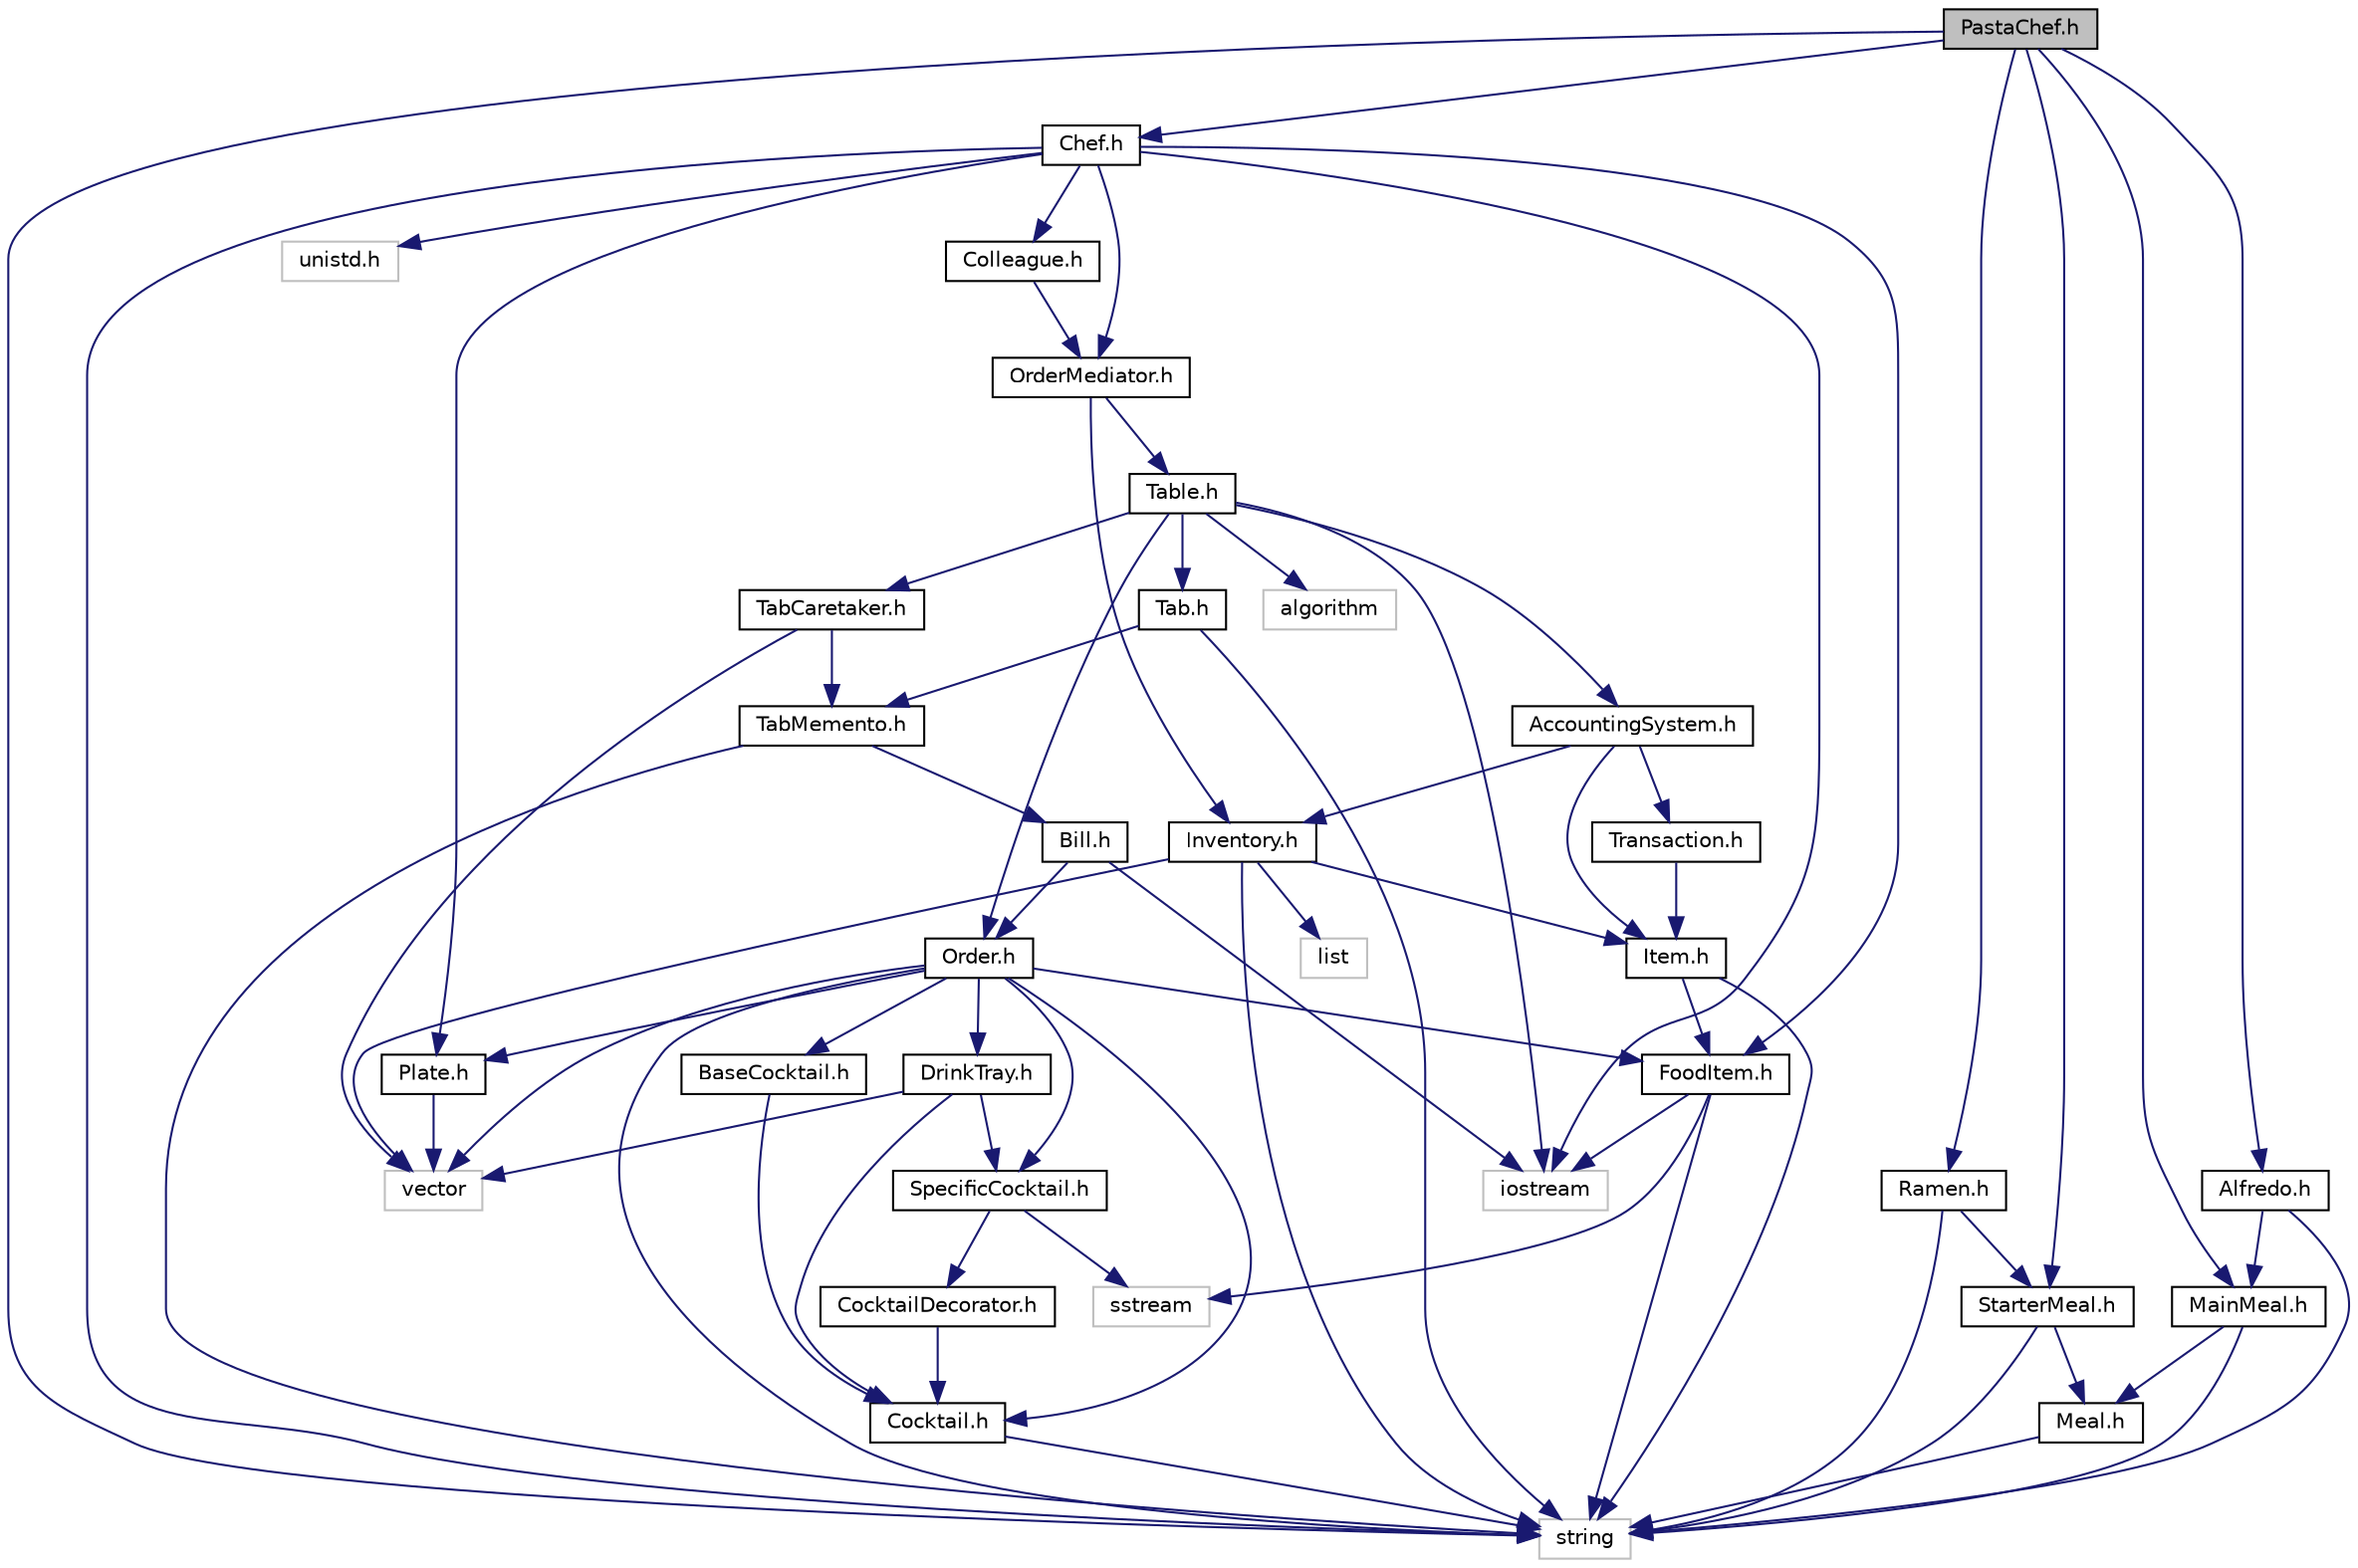 digraph "PastaChef.h"
{
 // LATEX_PDF_SIZE
  edge [fontname="Helvetica",fontsize="10",labelfontname="Helvetica",labelfontsize="10"];
  node [fontname="Helvetica",fontsize="10",shape=record];
  Node1 [label="PastaChef.h",height=0.2,width=0.4,color="black", fillcolor="grey75", style="filled", fontcolor="black",tooltip="Header file for the PastaChef class, which is a concrete implementation of the Chef abstract class."];
  Node1 -> Node2 [color="midnightblue",fontsize="10",style="solid"];
  Node2 [label="string",height=0.2,width=0.4,color="grey75", fillcolor="white", style="filled",tooltip=" "];
  Node1 -> Node3 [color="midnightblue",fontsize="10",style="solid"];
  Node3 [label="Chef.h",height=0.2,width=0.4,color="black", fillcolor="white", style="filled",URL="$Chef_8h_source.html",tooltip=" "];
  Node3 -> Node4 [color="midnightblue",fontsize="10",style="solid"];
  Node4 [label="Colleague.h",height=0.2,width=0.4,color="black", fillcolor="white", style="filled",URL="$Colleague_8h_source.html",tooltip=" "];
  Node4 -> Node5 [color="midnightblue",fontsize="10",style="solid"];
  Node5 [label="OrderMediator.h",height=0.2,width=0.4,color="black", fillcolor="white", style="filled",URL="$OrderMediator_8h_source.html",tooltip=" "];
  Node5 -> Node6 [color="midnightblue",fontsize="10",style="solid"];
  Node6 [label="Table.h",height=0.2,width=0.4,color="black", fillcolor="white", style="filled",URL="$Table_8h_source.html",tooltip=" "];
  Node6 -> Node7 [color="midnightblue",fontsize="10",style="solid"];
  Node7 [label="Order.h",height=0.2,width=0.4,color="black", fillcolor="white", style="filled",URL="$Order_8h_source.html",tooltip=" "];
  Node7 -> Node2 [color="midnightblue",fontsize="10",style="solid"];
  Node7 -> Node8 [color="midnightblue",fontsize="10",style="solid"];
  Node8 [label="vector",height=0.2,width=0.4,color="grey75", fillcolor="white", style="filled",tooltip=" "];
  Node7 -> Node9 [color="midnightblue",fontsize="10",style="solid"];
  Node9 [label="FoodItem.h",height=0.2,width=0.4,color="black", fillcolor="white", style="filled",URL="$FoodItem_8h_source.html",tooltip=" "];
  Node9 -> Node2 [color="midnightblue",fontsize="10",style="solid"];
  Node9 -> Node10 [color="midnightblue",fontsize="10",style="solid"];
  Node10 [label="iostream",height=0.2,width=0.4,color="grey75", fillcolor="white", style="filled",tooltip=" "];
  Node9 -> Node11 [color="midnightblue",fontsize="10",style="solid"];
  Node11 [label="sstream",height=0.2,width=0.4,color="grey75", fillcolor="white", style="filled",tooltip=" "];
  Node7 -> Node12 [color="midnightblue",fontsize="10",style="solid"];
  Node12 [label="SpecificCocktail.h",height=0.2,width=0.4,color="black", fillcolor="white", style="filled",URL="$SpecificCocktail_8h_source.html",tooltip=" "];
  Node12 -> Node13 [color="midnightblue",fontsize="10",style="solid"];
  Node13 [label="CocktailDecorator.h",height=0.2,width=0.4,color="black", fillcolor="white", style="filled",URL="$CocktailDecorator_8h_source.html",tooltip=" "];
  Node13 -> Node14 [color="midnightblue",fontsize="10",style="solid"];
  Node14 [label="Cocktail.h",height=0.2,width=0.4,color="black", fillcolor="white", style="filled",URL="$Cocktail_8h_source.html",tooltip=" "];
  Node14 -> Node2 [color="midnightblue",fontsize="10",style="solid"];
  Node12 -> Node11 [color="midnightblue",fontsize="10",style="solid"];
  Node7 -> Node15 [color="midnightblue",fontsize="10",style="solid"];
  Node15 [label="BaseCocktail.h",height=0.2,width=0.4,color="black", fillcolor="white", style="filled",URL="$BaseCocktail_8h_source.html",tooltip=" "];
  Node15 -> Node14 [color="midnightblue",fontsize="10",style="solid"];
  Node7 -> Node14 [color="midnightblue",fontsize="10",style="solid"];
  Node7 -> Node16 [color="midnightblue",fontsize="10",style="solid"];
  Node16 [label="DrinkTray.h",height=0.2,width=0.4,color="black", fillcolor="white", style="filled",URL="$DrinkTray_8h_source.html",tooltip=" "];
  Node16 -> Node14 [color="midnightblue",fontsize="10",style="solid"];
  Node16 -> Node12 [color="midnightblue",fontsize="10",style="solid"];
  Node16 -> Node8 [color="midnightblue",fontsize="10",style="solid"];
  Node7 -> Node17 [color="midnightblue",fontsize="10",style="solid"];
  Node17 [label="Plate.h",height=0.2,width=0.4,color="black", fillcolor="white", style="filled",URL="$Plate_8h_source.html",tooltip=" "];
  Node17 -> Node8 [color="midnightblue",fontsize="10",style="solid"];
  Node6 -> Node18 [color="midnightblue",fontsize="10",style="solid"];
  Node18 [label="AccountingSystem.h",height=0.2,width=0.4,color="black", fillcolor="white", style="filled",URL="$AccountingSystem_8h_source.html",tooltip=" "];
  Node18 -> Node19 [color="midnightblue",fontsize="10",style="solid"];
  Node19 [label="Inventory.h",height=0.2,width=0.4,color="black", fillcolor="white", style="filled",URL="$Inventory_8h_source.html",tooltip=" "];
  Node19 -> Node20 [color="midnightblue",fontsize="10",style="solid"];
  Node20 [label="list",height=0.2,width=0.4,color="grey75", fillcolor="white", style="filled",tooltip=" "];
  Node19 -> Node2 [color="midnightblue",fontsize="10",style="solid"];
  Node19 -> Node8 [color="midnightblue",fontsize="10",style="solid"];
  Node19 -> Node21 [color="midnightblue",fontsize="10",style="solid"];
  Node21 [label="Item.h",height=0.2,width=0.4,color="black", fillcolor="white", style="filled",URL="$Item_8h_source.html",tooltip=" "];
  Node21 -> Node2 [color="midnightblue",fontsize="10",style="solid"];
  Node21 -> Node9 [color="midnightblue",fontsize="10",style="solid"];
  Node18 -> Node22 [color="midnightblue",fontsize="10",style="solid"];
  Node22 [label="Transaction.h",height=0.2,width=0.4,color="black", fillcolor="white", style="filled",URL="$Transaction_8h_source.html",tooltip=" "];
  Node22 -> Node21 [color="midnightblue",fontsize="10",style="solid"];
  Node18 -> Node21 [color="midnightblue",fontsize="10",style="solid"];
  Node6 -> Node10 [color="midnightblue",fontsize="10",style="solid"];
  Node6 -> Node23 [color="midnightblue",fontsize="10",style="solid"];
  Node23 [label="algorithm",height=0.2,width=0.4,color="grey75", fillcolor="white", style="filled",tooltip=" "];
  Node6 -> Node24 [color="midnightblue",fontsize="10",style="solid"];
  Node24 [label="TabCaretaker.h",height=0.2,width=0.4,color="black", fillcolor="white", style="filled",URL="$TabCaretaker_8h_source.html",tooltip=" "];
  Node24 -> Node8 [color="midnightblue",fontsize="10",style="solid"];
  Node24 -> Node25 [color="midnightblue",fontsize="10",style="solid"];
  Node25 [label="TabMemento.h",height=0.2,width=0.4,color="black", fillcolor="white", style="filled",URL="$TabMemento_8h_source.html",tooltip=" "];
  Node25 -> Node2 [color="midnightblue",fontsize="10",style="solid"];
  Node25 -> Node26 [color="midnightblue",fontsize="10",style="solid"];
  Node26 [label="Bill.h",height=0.2,width=0.4,color="black", fillcolor="white", style="filled",URL="$Bill_8h_source.html",tooltip=" "];
  Node26 -> Node10 [color="midnightblue",fontsize="10",style="solid"];
  Node26 -> Node7 [color="midnightblue",fontsize="10",style="solid"];
  Node6 -> Node27 [color="midnightblue",fontsize="10",style="solid"];
  Node27 [label="Tab.h",height=0.2,width=0.4,color="black", fillcolor="white", style="filled",URL="$Tab_8h_source.html",tooltip=" "];
  Node27 -> Node2 [color="midnightblue",fontsize="10",style="solid"];
  Node27 -> Node25 [color="midnightblue",fontsize="10",style="solid"];
  Node5 -> Node19 [color="midnightblue",fontsize="10",style="solid"];
  Node3 -> Node17 [color="midnightblue",fontsize="10",style="solid"];
  Node3 -> Node9 [color="midnightblue",fontsize="10",style="solid"];
  Node3 -> Node5 [color="midnightblue",fontsize="10",style="solid"];
  Node3 -> Node2 [color="midnightblue",fontsize="10",style="solid"];
  Node3 -> Node10 [color="midnightblue",fontsize="10",style="solid"];
  Node3 -> Node28 [color="midnightblue",fontsize="10",style="solid"];
  Node28 [label="unistd.h",height=0.2,width=0.4,color="grey75", fillcolor="white", style="filled",tooltip=" "];
  Node1 -> Node29 [color="midnightblue",fontsize="10",style="solid"];
  Node29 [label="StarterMeal.h",height=0.2,width=0.4,color="black", fillcolor="white", style="filled",URL="$StarterMeal_8h_source.html",tooltip=" "];
  Node29 -> Node2 [color="midnightblue",fontsize="10",style="solid"];
  Node29 -> Node30 [color="midnightblue",fontsize="10",style="solid"];
  Node30 [label="Meal.h",height=0.2,width=0.4,color="black", fillcolor="white", style="filled",URL="$Meal_8h_source.html",tooltip=" "];
  Node30 -> Node2 [color="midnightblue",fontsize="10",style="solid"];
  Node1 -> Node31 [color="midnightblue",fontsize="10",style="solid"];
  Node31 [label="MainMeal.h",height=0.2,width=0.4,color="black", fillcolor="white", style="filled",URL="$MainMeal_8h_source.html",tooltip=" "];
  Node31 -> Node2 [color="midnightblue",fontsize="10",style="solid"];
  Node31 -> Node30 [color="midnightblue",fontsize="10",style="solid"];
  Node1 -> Node32 [color="midnightblue",fontsize="10",style="solid"];
  Node32 [label="Ramen.h",height=0.2,width=0.4,color="black", fillcolor="white", style="filled",URL="$Ramen_8h_source.html",tooltip=" "];
  Node32 -> Node2 [color="midnightblue",fontsize="10",style="solid"];
  Node32 -> Node29 [color="midnightblue",fontsize="10",style="solid"];
  Node1 -> Node33 [color="midnightblue",fontsize="10",style="solid"];
  Node33 [label="Alfredo.h",height=0.2,width=0.4,color="black", fillcolor="white", style="filled",URL="$Alfredo_8h_source.html",tooltip=" "];
  Node33 -> Node2 [color="midnightblue",fontsize="10",style="solid"];
  Node33 -> Node31 [color="midnightblue",fontsize="10",style="solid"];
}
